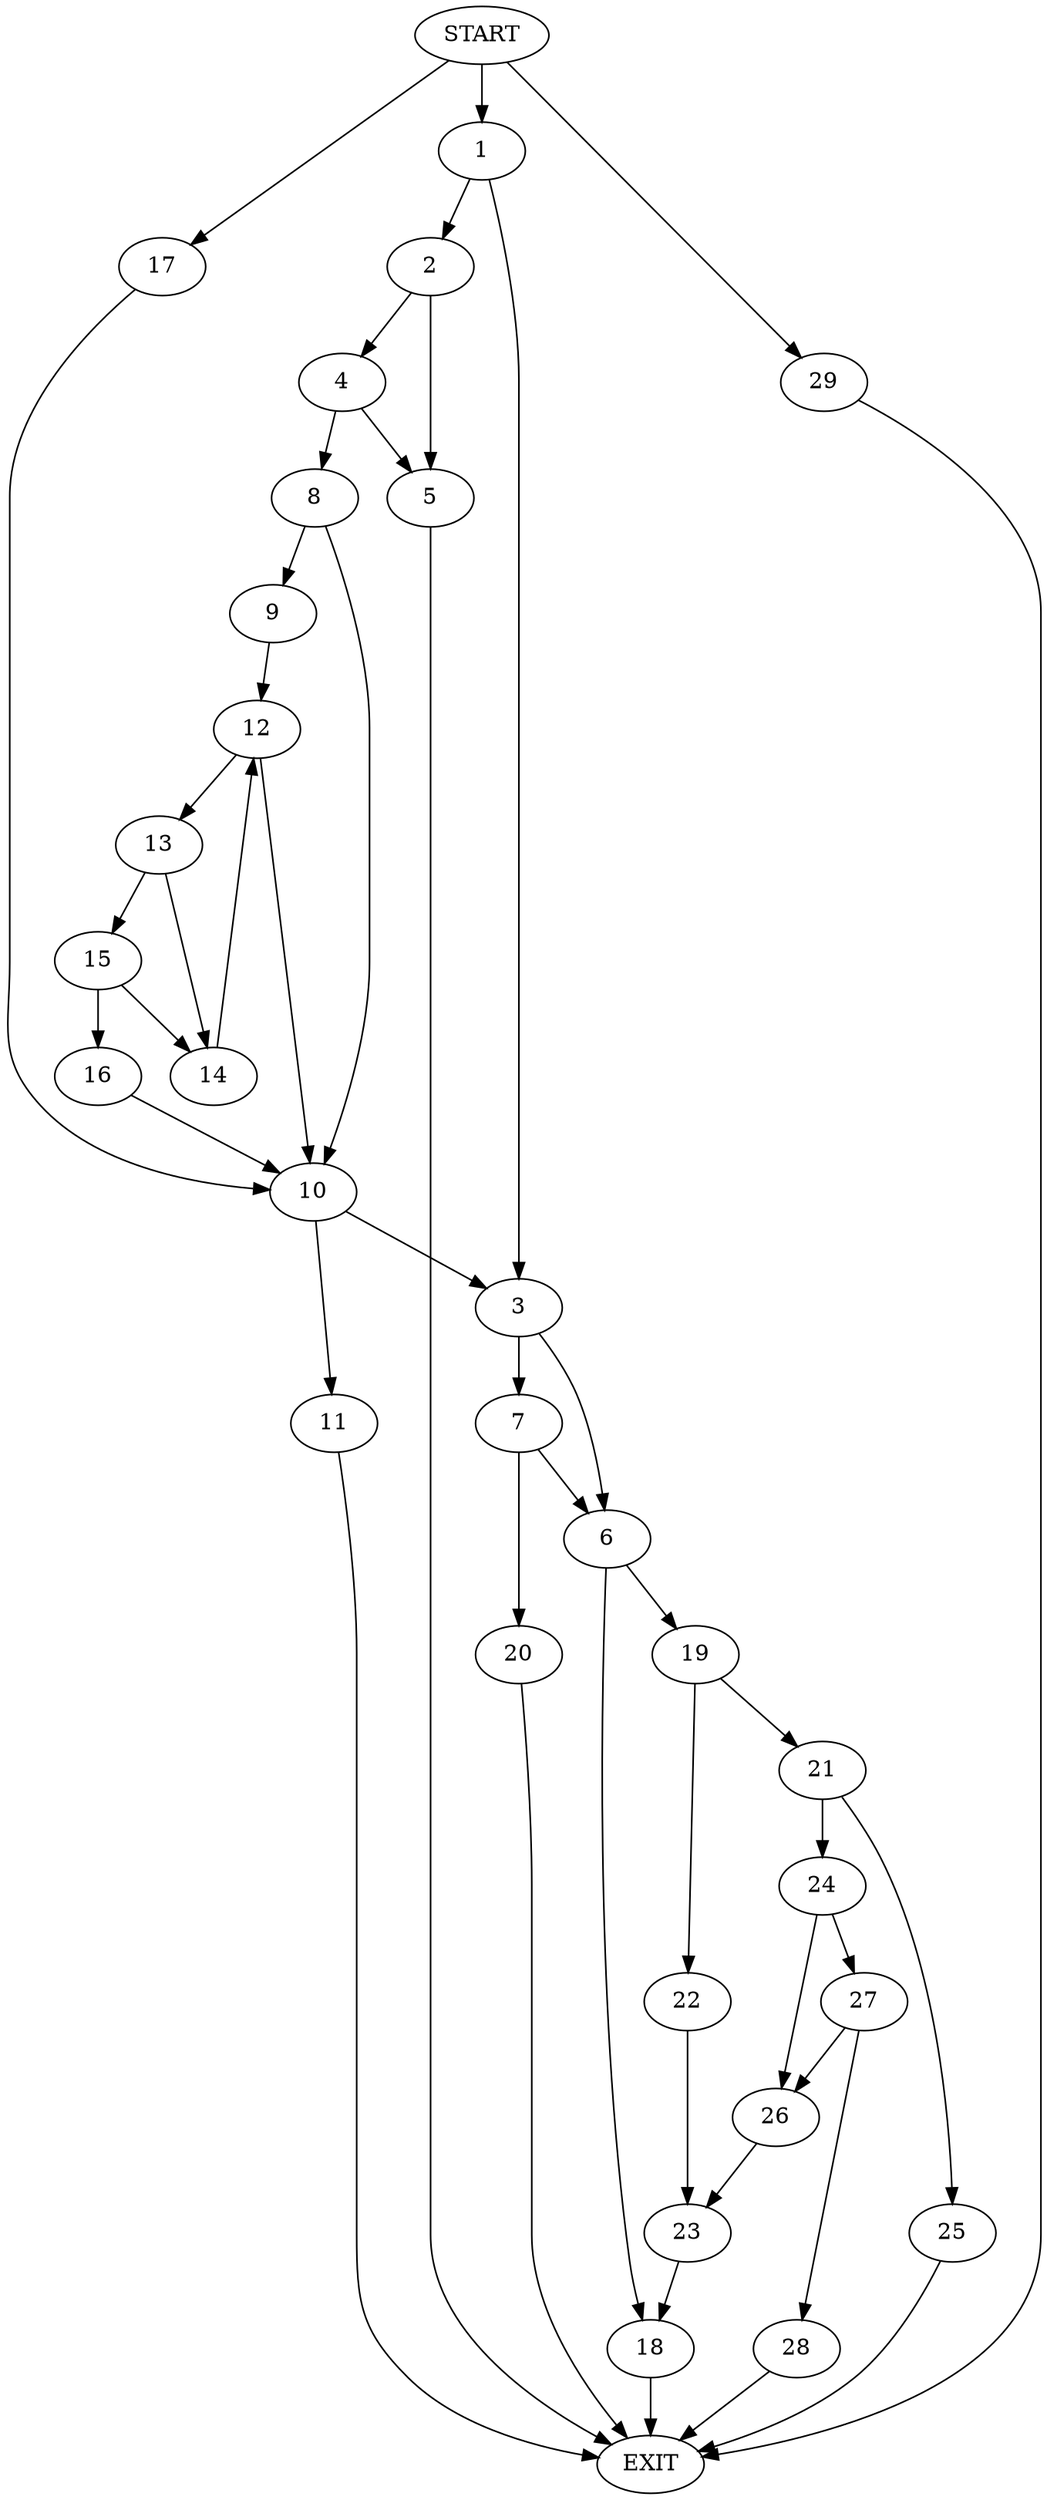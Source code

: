 digraph {
0 [label="START"]
30 [label="EXIT"]
0 -> 1
1 -> 2
1 -> 3
2 -> 4
2 -> 5
3 -> 6
3 -> 7
4 -> 8
4 -> 5
5 -> 30
8 -> 9
8 -> 10
10 -> 11
10 -> 3
9 -> 12
12 -> 13
12 -> 10
13 -> 14
13 -> 15
14 -> 12
15 -> 14
15 -> 16
16 -> 10
0 -> 17
17 -> 10
11 -> 30
6 -> 18
6 -> 19
7 -> 6
7 -> 20
20 -> 30
19 -> 21
19 -> 22
18 -> 30
22 -> 23
21 -> 24
21 -> 25
25 -> 30
24 -> 26
24 -> 27
27 -> 26
27 -> 28
26 -> 23
28 -> 30
23 -> 18
0 -> 29
29 -> 30
}
